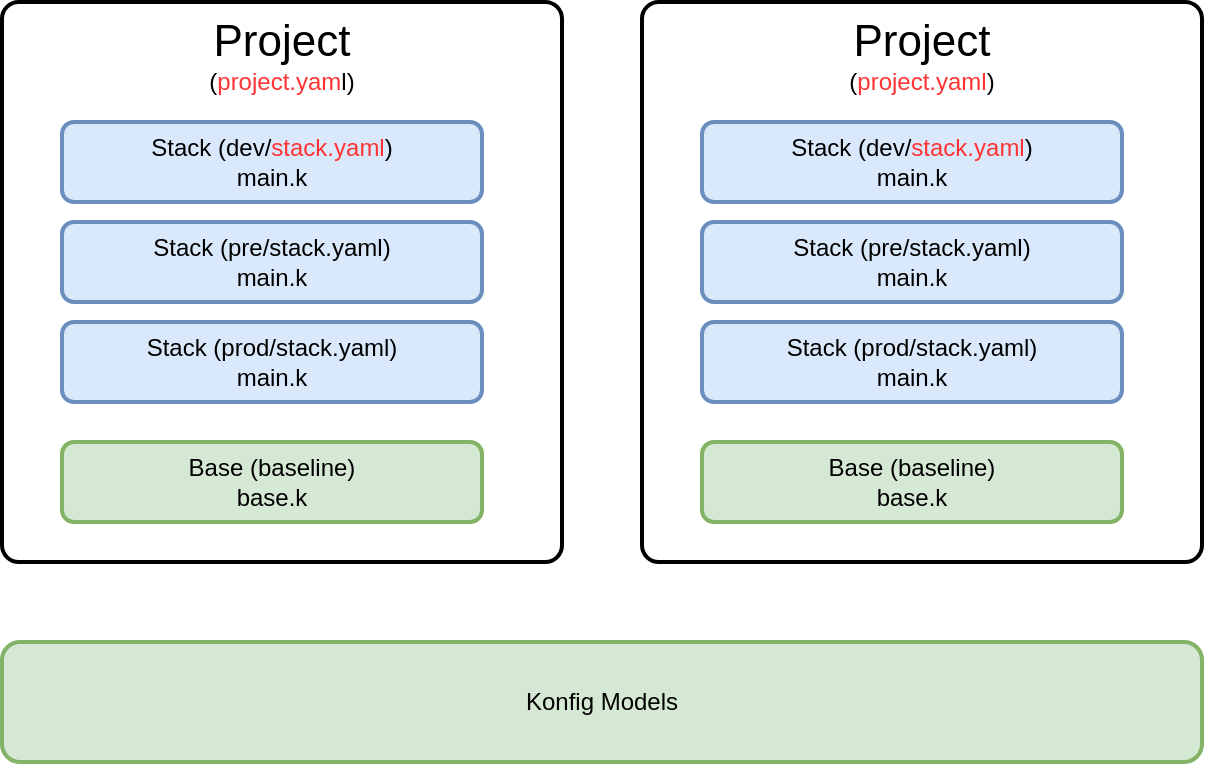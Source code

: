 <mxfile version="14.9.6" type="device"><diagram id="B8-tpyZa-beBFCcC5AaC" name="第 1 页"><mxGraphModel dx="1719" dy="672" grid="1" gridSize="10" guides="1" tooltips="1" connect="1" arrows="1" fold="1" page="1" pageScale="1" pageWidth="827" pageHeight="1169" math="0" shadow="0"><root><mxCell id="0"/><mxCell id="1" parent="0"/><mxCell id="TaZ5akJWnCTJhJNJr0sR-8" value="" style="group" parent="1" vertex="1" connectable="0"><mxGeometry x="-350" y="160" width="280" height="280" as="geometry"/></mxCell><mxCell id="TaZ5akJWnCTJhJNJr0sR-3" value="&lt;font&gt;&lt;span style=&quot;font-size: 22px&quot;&gt;Project&lt;br&gt;&lt;/span&gt;&lt;/font&gt;&lt;font&gt;&lt;font style=&quot;font-size: 12px&quot;&gt;(&lt;font color=&quot;#ff3333&quot;&gt;project.yam&lt;/font&gt;l)&lt;/font&gt;&lt;br&gt;&lt;br&gt;&lt;/font&gt;" style="rounded=1;whiteSpace=wrap;html=1;arcSize=3;strokeWidth=2;verticalAlign=top;" parent="TaZ5akJWnCTJhJNJr0sR-8" vertex="1"><mxGeometry width="280" height="280" as="geometry"/></mxCell><mxCell id="TaZ5akJWnCTJhJNJr0sR-4" value="Stack (dev/&lt;font color=&quot;#ff3333&quot;&gt;stack.yaml&lt;/font&gt;)&lt;br&gt;main.k" style="rounded=1;whiteSpace=wrap;html=1;strokeWidth=2;verticalAlign=middle;fillColor=#dae8fc;strokeColor=#6c8ebf;" parent="TaZ5akJWnCTJhJNJr0sR-8" vertex="1"><mxGeometry x="30" y="60" width="210" height="40" as="geometry"/></mxCell><mxCell id="TaZ5akJWnCTJhJNJr0sR-5" value="Stack (pre/stack.yaml)&lt;br&gt;main.k" style="rounded=1;whiteSpace=wrap;html=1;strokeWidth=2;verticalAlign=middle;fillColor=#dae8fc;strokeColor=#6c8ebf;" parent="TaZ5akJWnCTJhJNJr0sR-8" vertex="1"><mxGeometry x="30" y="110" width="210" height="40" as="geometry"/></mxCell><mxCell id="TaZ5akJWnCTJhJNJr0sR-6" value="Stack (prod/stack.yaml)&lt;br&gt;main.k" style="rounded=1;whiteSpace=wrap;html=1;strokeWidth=2;verticalAlign=middle;fillColor=#dae8fc;strokeColor=#6c8ebf;" parent="TaZ5akJWnCTJhJNJr0sR-8" vertex="1"><mxGeometry x="30" y="160" width="210" height="40" as="geometry"/></mxCell><mxCell id="TaZ5akJWnCTJhJNJr0sR-7" value="Base (baseline)&lt;br&gt;base.k&lt;br&gt;" style="rounded=1;whiteSpace=wrap;html=1;strokeWidth=2;verticalAlign=middle;fillColor=#d5e8d4;strokeColor=#82b366;" parent="TaZ5akJWnCTJhJNJr0sR-8" vertex="1"><mxGeometry x="30" y="220" width="210" height="40" as="geometry"/></mxCell><mxCell id="TaZ5akJWnCTJhJNJr0sR-9" value="" style="group" parent="1" vertex="1" connectable="0"><mxGeometry x="-30" y="160" width="280" height="280" as="geometry"/></mxCell><mxCell id="TaZ5akJWnCTJhJNJr0sR-10" value="&lt;font&gt;&lt;font&gt;&lt;font style=&quot;font-size: 22px&quot;&gt;Project&lt;/font&gt;&lt;br&gt;&lt;/font&gt;&lt;font style=&quot;font-size: 12px&quot;&gt;(&lt;font color=&quot;#ff3333&quot;&gt;project.yaml&lt;/font&gt;)&lt;br&gt;&lt;/font&gt;&lt;/font&gt;" style="rounded=1;whiteSpace=wrap;html=1;arcSize=3;strokeWidth=2;verticalAlign=top;" parent="TaZ5akJWnCTJhJNJr0sR-9" vertex="1"><mxGeometry width="280" height="280" as="geometry"/></mxCell><mxCell id="TaZ5akJWnCTJhJNJr0sR-11" value="Stack (dev/&lt;font color=&quot;#ff3333&quot;&gt;stack.yaml&lt;/font&gt;)&lt;br&gt;main.k" style="rounded=1;whiteSpace=wrap;html=1;strokeWidth=2;verticalAlign=middle;fillColor=#dae8fc;strokeColor=#6c8ebf;" parent="TaZ5akJWnCTJhJNJr0sR-9" vertex="1"><mxGeometry x="30" y="60" width="210" height="40" as="geometry"/></mxCell><mxCell id="TaZ5akJWnCTJhJNJr0sR-12" value="Stack (pre/stack.yaml)&lt;br&gt;main.k" style="rounded=1;whiteSpace=wrap;html=1;strokeWidth=2;verticalAlign=middle;fillColor=#dae8fc;strokeColor=#6c8ebf;" parent="TaZ5akJWnCTJhJNJr0sR-9" vertex="1"><mxGeometry x="30" y="110" width="210" height="40" as="geometry"/></mxCell><mxCell id="TaZ5akJWnCTJhJNJr0sR-13" value="Stack (prod/stack.yaml)&lt;br&gt;main.k" style="rounded=1;whiteSpace=wrap;html=1;strokeWidth=2;verticalAlign=middle;fillColor=#dae8fc;strokeColor=#6c8ebf;" parent="TaZ5akJWnCTJhJNJr0sR-9" vertex="1"><mxGeometry x="30" y="160" width="210" height="40" as="geometry"/></mxCell><mxCell id="TaZ5akJWnCTJhJNJr0sR-14" value="Base (baseline)&lt;br&gt;base.k&lt;br&gt;" style="rounded=1;whiteSpace=wrap;html=1;strokeWidth=2;verticalAlign=middle;fillColor=#d5e8d4;strokeColor=#82b366;" parent="TaZ5akJWnCTJhJNJr0sR-9" vertex="1"><mxGeometry x="30" y="220" width="210" height="40" as="geometry"/></mxCell><mxCell id="TaZ5akJWnCTJhJNJr0sR-15" value="Konfig Models" style="rounded=1;whiteSpace=wrap;html=1;strokeWidth=2;verticalAlign=middle;fillColor=#d5e8d4;strokeColor=#82b366;" parent="1" vertex="1"><mxGeometry x="-350" y="480" width="600" height="60" as="geometry"/></mxCell></root></mxGraphModel></diagram></mxfile>